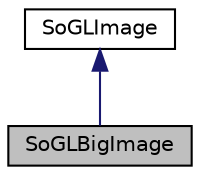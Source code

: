 digraph "SoGLBigImage"
{
 // LATEX_PDF_SIZE
  edge [fontname="Helvetica",fontsize="10",labelfontname="Helvetica",labelfontsize="10"];
  node [fontname="Helvetica",fontsize="10",shape=record];
  Node1 [label="SoGLBigImage",height=0.2,width=0.4,color="black", fillcolor="grey75", style="filled", fontcolor="black",tooltip="The SoGLBigImage class is used to handle 2D OpenGL textures of any size."];
  Node2 -> Node1 [dir="back",color="midnightblue",fontsize="10",style="solid",fontname="Helvetica"];
  Node2 [label="SoGLImage",height=0.2,width=0.4,color="black", fillcolor="white", style="filled",URL="$classSoGLImage.html",tooltip="The SoGLImage class is used to handle OpenGL 2D/3D textures."];
}
